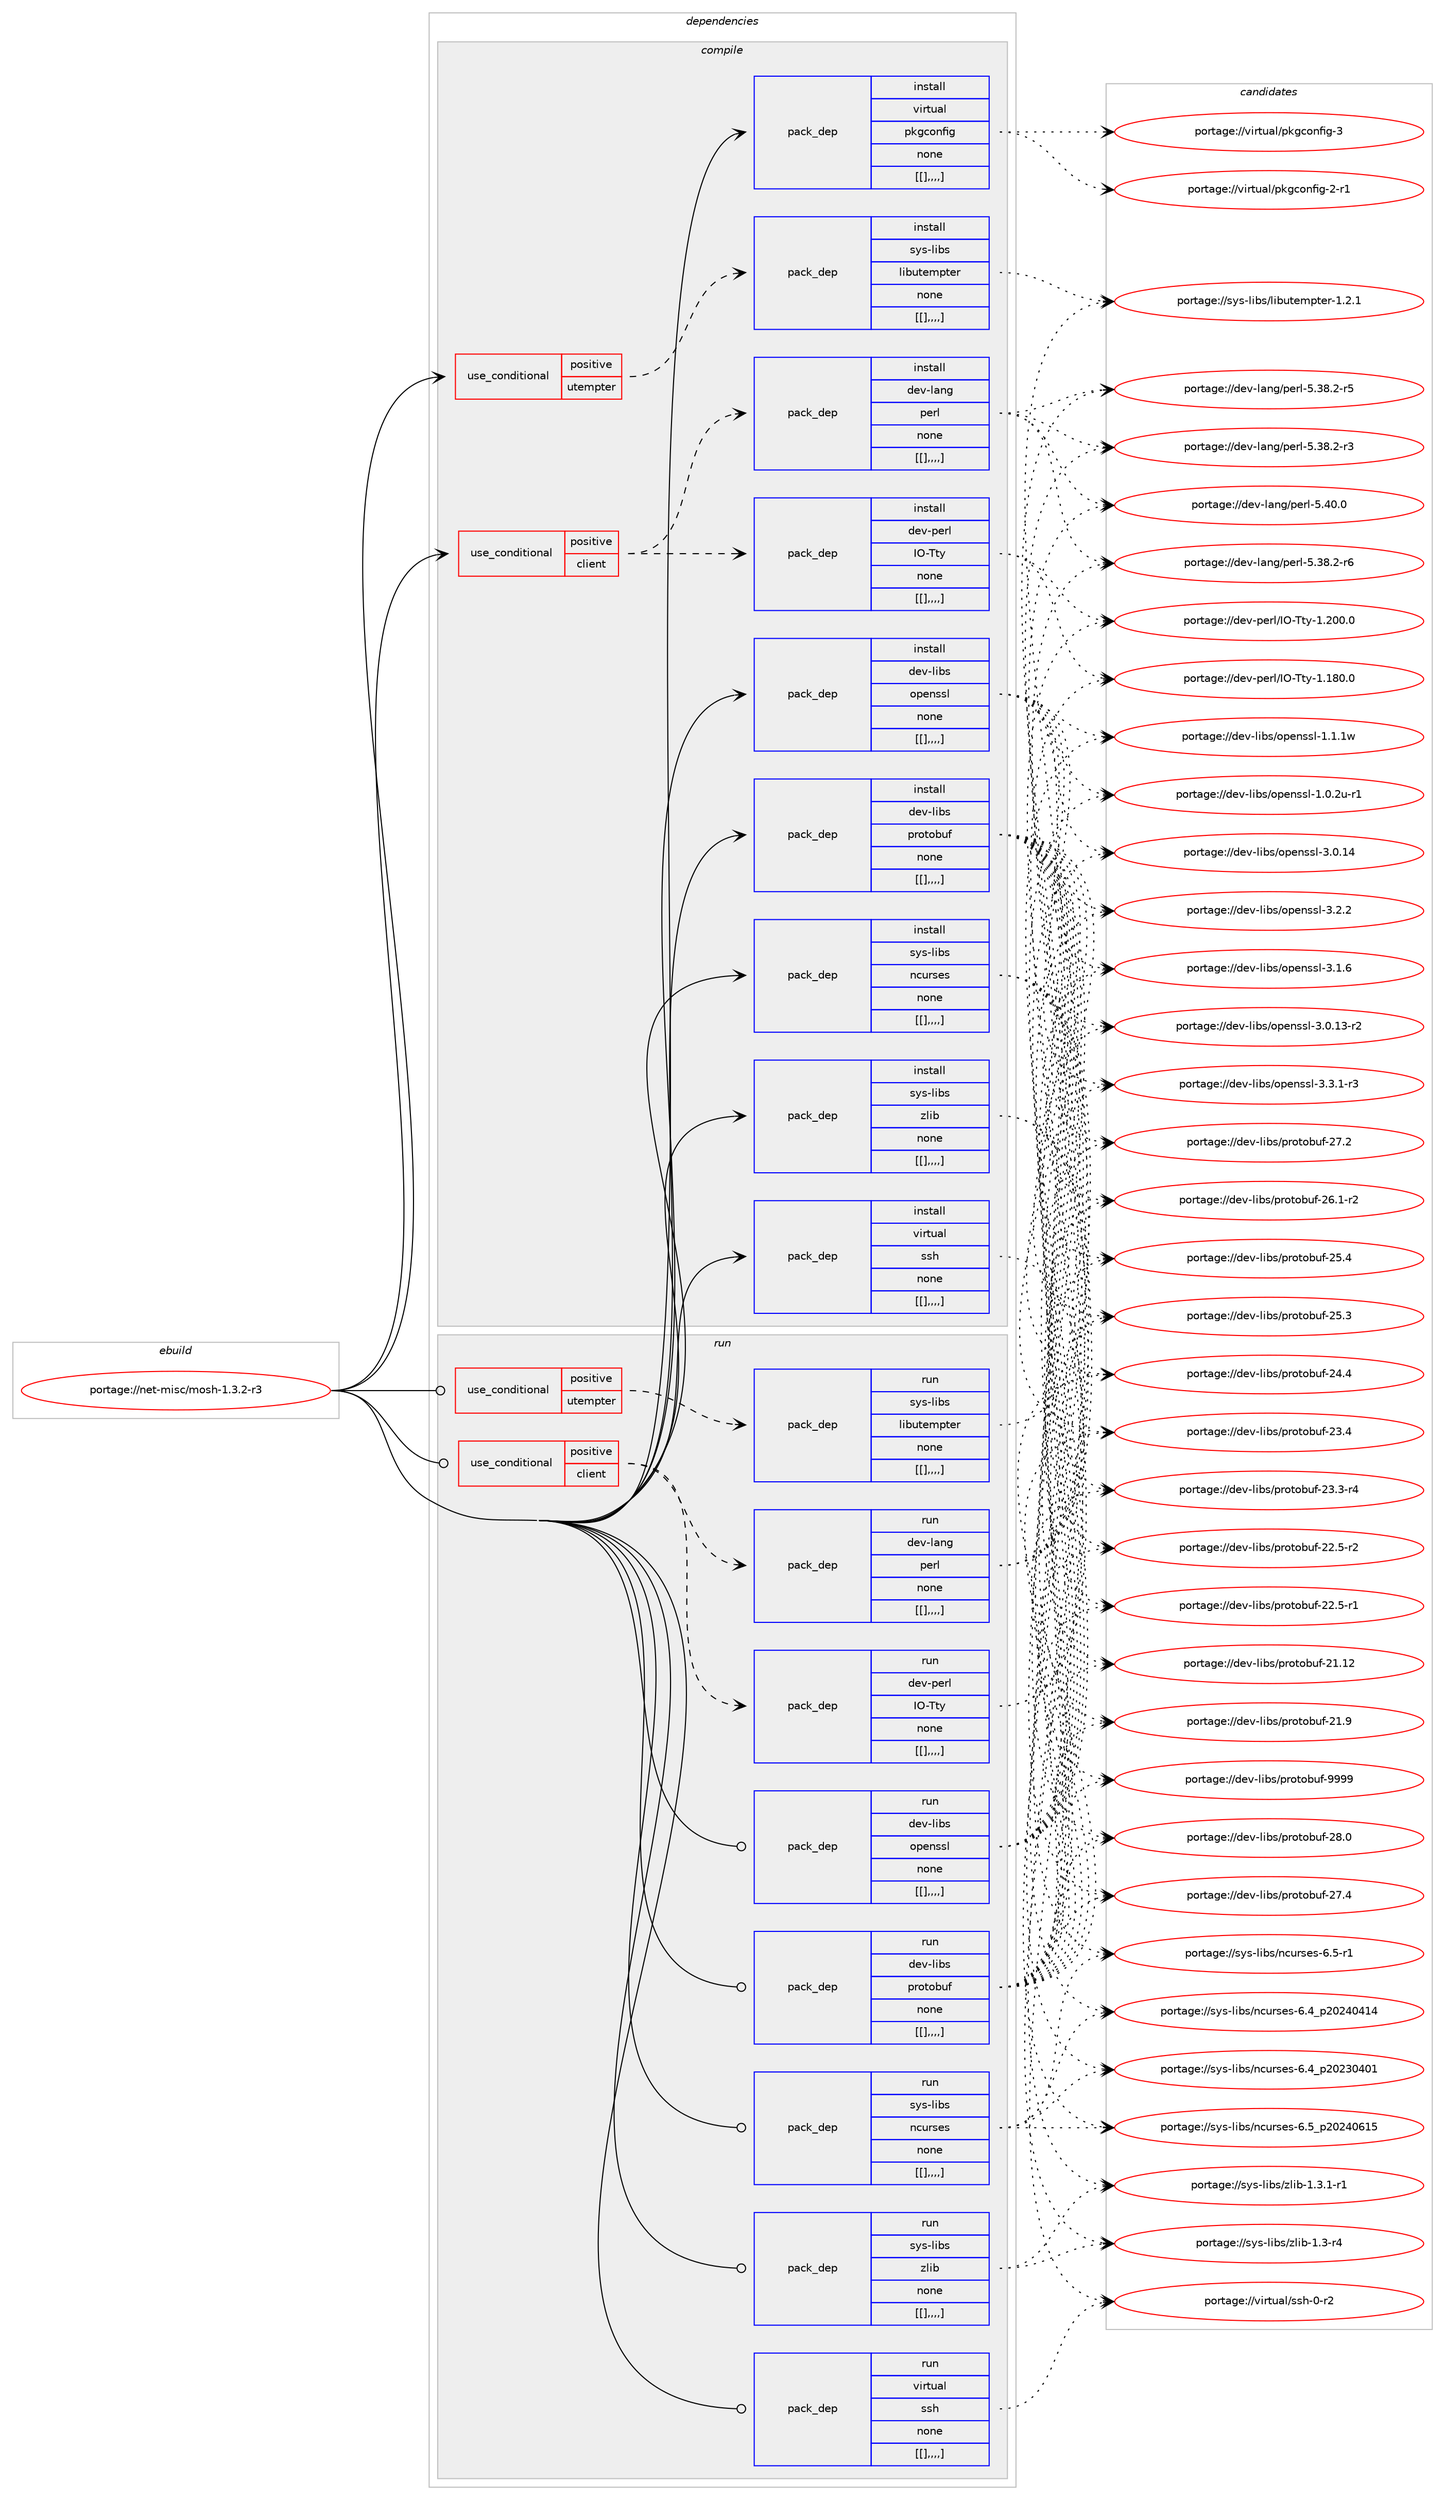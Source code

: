 digraph prolog {

# *************
# Graph options
# *************

newrank=true;
concentrate=true;
compound=true;
graph [rankdir=LR,fontname=Helvetica,fontsize=10,ranksep=1.5];#, ranksep=2.5, nodesep=0.2];
edge  [arrowhead=vee];
node  [fontname=Helvetica,fontsize=10];

# **********
# The ebuild
# **********

subgraph cluster_leftcol {
color=gray;
label=<<i>ebuild</i>>;
id [label="portage://net-misc/mosh-1.3.2-r3", color=red, width=4, href="../net-misc/mosh-1.3.2-r3.svg"];
}

# ****************
# The dependencies
# ****************

subgraph cluster_midcol {
color=gray;
label=<<i>dependencies</i>>;
subgraph cluster_compile {
fillcolor="#eeeeee";
style=filled;
label=<<i>compile</i>>;
subgraph cond101963 {
dependency389131 [label=<<TABLE BORDER="0" CELLBORDER="1" CELLSPACING="0" CELLPADDING="4"><TR><TD ROWSPAN="3" CELLPADDING="10">use_conditional</TD></TR><TR><TD>positive</TD></TR><TR><TD>client</TD></TR></TABLE>>, shape=none, color=red];
subgraph pack284337 {
dependency389132 [label=<<TABLE BORDER="0" CELLBORDER="1" CELLSPACING="0" CELLPADDING="4" WIDTH="220"><TR><TD ROWSPAN="6" CELLPADDING="30">pack_dep</TD></TR><TR><TD WIDTH="110">install</TD></TR><TR><TD>dev-lang</TD></TR><TR><TD>perl</TD></TR><TR><TD>none</TD></TR><TR><TD>[[],,,,]</TD></TR></TABLE>>, shape=none, color=blue];
}
dependency389131:e -> dependency389132:w [weight=20,style="dashed",arrowhead="vee"];
subgraph pack284338 {
dependency389133 [label=<<TABLE BORDER="0" CELLBORDER="1" CELLSPACING="0" CELLPADDING="4" WIDTH="220"><TR><TD ROWSPAN="6" CELLPADDING="30">pack_dep</TD></TR><TR><TD WIDTH="110">install</TD></TR><TR><TD>dev-perl</TD></TR><TR><TD>IO-Tty</TD></TR><TR><TD>none</TD></TR><TR><TD>[[],,,,]</TD></TR></TABLE>>, shape=none, color=blue];
}
dependency389131:e -> dependency389133:w [weight=20,style="dashed",arrowhead="vee"];
}
id:e -> dependency389131:w [weight=20,style="solid",arrowhead="vee"];
subgraph cond101964 {
dependency389134 [label=<<TABLE BORDER="0" CELLBORDER="1" CELLSPACING="0" CELLPADDING="4"><TR><TD ROWSPAN="3" CELLPADDING="10">use_conditional</TD></TR><TR><TD>positive</TD></TR><TR><TD>utempter</TD></TR></TABLE>>, shape=none, color=red];
subgraph pack284339 {
dependency389135 [label=<<TABLE BORDER="0" CELLBORDER="1" CELLSPACING="0" CELLPADDING="4" WIDTH="220"><TR><TD ROWSPAN="6" CELLPADDING="30">pack_dep</TD></TR><TR><TD WIDTH="110">install</TD></TR><TR><TD>sys-libs</TD></TR><TR><TD>libutempter</TD></TR><TR><TD>none</TD></TR><TR><TD>[[],,,,]</TD></TR></TABLE>>, shape=none, color=blue];
}
dependency389134:e -> dependency389135:w [weight=20,style="dashed",arrowhead="vee"];
}
id:e -> dependency389134:w [weight=20,style="solid",arrowhead="vee"];
subgraph pack284340 {
dependency389136 [label=<<TABLE BORDER="0" CELLBORDER="1" CELLSPACING="0" CELLPADDING="4" WIDTH="220"><TR><TD ROWSPAN="6" CELLPADDING="30">pack_dep</TD></TR><TR><TD WIDTH="110">install</TD></TR><TR><TD>dev-libs</TD></TR><TR><TD>openssl</TD></TR><TR><TD>none</TD></TR><TR><TD>[[],,,,]</TD></TR></TABLE>>, shape=none, color=blue];
}
id:e -> dependency389136:w [weight=20,style="solid",arrowhead="vee"];
subgraph pack284341 {
dependency389137 [label=<<TABLE BORDER="0" CELLBORDER="1" CELLSPACING="0" CELLPADDING="4" WIDTH="220"><TR><TD ROWSPAN="6" CELLPADDING="30">pack_dep</TD></TR><TR><TD WIDTH="110">install</TD></TR><TR><TD>dev-libs</TD></TR><TR><TD>protobuf</TD></TR><TR><TD>none</TD></TR><TR><TD>[[],,,,]</TD></TR></TABLE>>, shape=none, color=blue];
}
id:e -> dependency389137:w [weight=20,style="solid",arrowhead="vee"];
subgraph pack284342 {
dependency389138 [label=<<TABLE BORDER="0" CELLBORDER="1" CELLSPACING="0" CELLPADDING="4" WIDTH="220"><TR><TD ROWSPAN="6" CELLPADDING="30">pack_dep</TD></TR><TR><TD WIDTH="110">install</TD></TR><TR><TD>sys-libs</TD></TR><TR><TD>ncurses</TD></TR><TR><TD>none</TD></TR><TR><TD>[[],,,,]</TD></TR></TABLE>>, shape=none, color=blue];
}
id:e -> dependency389138:w [weight=20,style="solid",arrowhead="vee"];
subgraph pack284343 {
dependency389139 [label=<<TABLE BORDER="0" CELLBORDER="1" CELLSPACING="0" CELLPADDING="4" WIDTH="220"><TR><TD ROWSPAN="6" CELLPADDING="30">pack_dep</TD></TR><TR><TD WIDTH="110">install</TD></TR><TR><TD>sys-libs</TD></TR><TR><TD>zlib</TD></TR><TR><TD>none</TD></TR><TR><TD>[[],,,,]</TD></TR></TABLE>>, shape=none, color=blue];
}
id:e -> dependency389139:w [weight=20,style="solid",arrowhead="vee"];
subgraph pack284344 {
dependency389140 [label=<<TABLE BORDER="0" CELLBORDER="1" CELLSPACING="0" CELLPADDING="4" WIDTH="220"><TR><TD ROWSPAN="6" CELLPADDING="30">pack_dep</TD></TR><TR><TD WIDTH="110">install</TD></TR><TR><TD>virtual</TD></TR><TR><TD>pkgconfig</TD></TR><TR><TD>none</TD></TR><TR><TD>[[],,,,]</TD></TR></TABLE>>, shape=none, color=blue];
}
id:e -> dependency389140:w [weight=20,style="solid",arrowhead="vee"];
subgraph pack284345 {
dependency389141 [label=<<TABLE BORDER="0" CELLBORDER="1" CELLSPACING="0" CELLPADDING="4" WIDTH="220"><TR><TD ROWSPAN="6" CELLPADDING="30">pack_dep</TD></TR><TR><TD WIDTH="110">install</TD></TR><TR><TD>virtual</TD></TR><TR><TD>ssh</TD></TR><TR><TD>none</TD></TR><TR><TD>[[],,,,]</TD></TR></TABLE>>, shape=none, color=blue];
}
id:e -> dependency389141:w [weight=20,style="solid",arrowhead="vee"];
}
subgraph cluster_compileandrun {
fillcolor="#eeeeee";
style=filled;
label=<<i>compile and run</i>>;
}
subgraph cluster_run {
fillcolor="#eeeeee";
style=filled;
label=<<i>run</i>>;
subgraph cond101965 {
dependency389142 [label=<<TABLE BORDER="0" CELLBORDER="1" CELLSPACING="0" CELLPADDING="4"><TR><TD ROWSPAN="3" CELLPADDING="10">use_conditional</TD></TR><TR><TD>positive</TD></TR><TR><TD>client</TD></TR></TABLE>>, shape=none, color=red];
subgraph pack284346 {
dependency389143 [label=<<TABLE BORDER="0" CELLBORDER="1" CELLSPACING="0" CELLPADDING="4" WIDTH="220"><TR><TD ROWSPAN="6" CELLPADDING="30">pack_dep</TD></TR><TR><TD WIDTH="110">run</TD></TR><TR><TD>dev-lang</TD></TR><TR><TD>perl</TD></TR><TR><TD>none</TD></TR><TR><TD>[[],,,,]</TD></TR></TABLE>>, shape=none, color=blue];
}
dependency389142:e -> dependency389143:w [weight=20,style="dashed",arrowhead="vee"];
subgraph pack284347 {
dependency389144 [label=<<TABLE BORDER="0" CELLBORDER="1" CELLSPACING="0" CELLPADDING="4" WIDTH="220"><TR><TD ROWSPAN="6" CELLPADDING="30">pack_dep</TD></TR><TR><TD WIDTH="110">run</TD></TR><TR><TD>dev-perl</TD></TR><TR><TD>IO-Tty</TD></TR><TR><TD>none</TD></TR><TR><TD>[[],,,,]</TD></TR></TABLE>>, shape=none, color=blue];
}
dependency389142:e -> dependency389144:w [weight=20,style="dashed",arrowhead="vee"];
}
id:e -> dependency389142:w [weight=20,style="solid",arrowhead="odot"];
subgraph cond101966 {
dependency389145 [label=<<TABLE BORDER="0" CELLBORDER="1" CELLSPACING="0" CELLPADDING="4"><TR><TD ROWSPAN="3" CELLPADDING="10">use_conditional</TD></TR><TR><TD>positive</TD></TR><TR><TD>utempter</TD></TR></TABLE>>, shape=none, color=red];
subgraph pack284348 {
dependency389146 [label=<<TABLE BORDER="0" CELLBORDER="1" CELLSPACING="0" CELLPADDING="4" WIDTH="220"><TR><TD ROWSPAN="6" CELLPADDING="30">pack_dep</TD></TR><TR><TD WIDTH="110">run</TD></TR><TR><TD>sys-libs</TD></TR><TR><TD>libutempter</TD></TR><TR><TD>none</TD></TR><TR><TD>[[],,,,]</TD></TR></TABLE>>, shape=none, color=blue];
}
dependency389145:e -> dependency389146:w [weight=20,style="dashed",arrowhead="vee"];
}
id:e -> dependency389145:w [weight=20,style="solid",arrowhead="odot"];
subgraph pack284349 {
dependency389147 [label=<<TABLE BORDER="0" CELLBORDER="1" CELLSPACING="0" CELLPADDING="4" WIDTH="220"><TR><TD ROWSPAN="6" CELLPADDING="30">pack_dep</TD></TR><TR><TD WIDTH="110">run</TD></TR><TR><TD>dev-libs</TD></TR><TR><TD>openssl</TD></TR><TR><TD>none</TD></TR><TR><TD>[[],,,,]</TD></TR></TABLE>>, shape=none, color=blue];
}
id:e -> dependency389147:w [weight=20,style="solid",arrowhead="odot"];
subgraph pack284350 {
dependency389148 [label=<<TABLE BORDER="0" CELLBORDER="1" CELLSPACING="0" CELLPADDING="4" WIDTH="220"><TR><TD ROWSPAN="6" CELLPADDING="30">pack_dep</TD></TR><TR><TD WIDTH="110">run</TD></TR><TR><TD>dev-libs</TD></TR><TR><TD>protobuf</TD></TR><TR><TD>none</TD></TR><TR><TD>[[],,,,]</TD></TR></TABLE>>, shape=none, color=blue];
}
id:e -> dependency389148:w [weight=20,style="solid",arrowhead="odot"];
subgraph pack284351 {
dependency389149 [label=<<TABLE BORDER="0" CELLBORDER="1" CELLSPACING="0" CELLPADDING="4" WIDTH="220"><TR><TD ROWSPAN="6" CELLPADDING="30">pack_dep</TD></TR><TR><TD WIDTH="110">run</TD></TR><TR><TD>sys-libs</TD></TR><TR><TD>ncurses</TD></TR><TR><TD>none</TD></TR><TR><TD>[[],,,,]</TD></TR></TABLE>>, shape=none, color=blue];
}
id:e -> dependency389149:w [weight=20,style="solid",arrowhead="odot"];
subgraph pack284352 {
dependency389150 [label=<<TABLE BORDER="0" CELLBORDER="1" CELLSPACING="0" CELLPADDING="4" WIDTH="220"><TR><TD ROWSPAN="6" CELLPADDING="30">pack_dep</TD></TR><TR><TD WIDTH="110">run</TD></TR><TR><TD>sys-libs</TD></TR><TR><TD>zlib</TD></TR><TR><TD>none</TD></TR><TR><TD>[[],,,,]</TD></TR></TABLE>>, shape=none, color=blue];
}
id:e -> dependency389150:w [weight=20,style="solid",arrowhead="odot"];
subgraph pack284353 {
dependency389151 [label=<<TABLE BORDER="0" CELLBORDER="1" CELLSPACING="0" CELLPADDING="4" WIDTH="220"><TR><TD ROWSPAN="6" CELLPADDING="30">pack_dep</TD></TR><TR><TD WIDTH="110">run</TD></TR><TR><TD>virtual</TD></TR><TR><TD>ssh</TD></TR><TR><TD>none</TD></TR><TR><TD>[[],,,,]</TD></TR></TABLE>>, shape=none, color=blue];
}
id:e -> dependency389151:w [weight=20,style="solid",arrowhead="odot"];
}
}

# **************
# The candidates
# **************

subgraph cluster_choices {
rank=same;
color=gray;
label=<<i>candidates</i>>;

subgraph choice284337 {
color=black;
nodesep=1;
choice10010111845108971101034711210111410845534652484648 [label="portage://dev-lang/perl-5.40.0", color=red, width=4,href="../dev-lang/perl-5.40.0.svg"];
choice100101118451089711010347112101114108455346515646504511454 [label="portage://dev-lang/perl-5.38.2-r6", color=red, width=4,href="../dev-lang/perl-5.38.2-r6.svg"];
choice100101118451089711010347112101114108455346515646504511453 [label="portage://dev-lang/perl-5.38.2-r5", color=red, width=4,href="../dev-lang/perl-5.38.2-r5.svg"];
choice100101118451089711010347112101114108455346515646504511451 [label="portage://dev-lang/perl-5.38.2-r3", color=red, width=4,href="../dev-lang/perl-5.38.2-r3.svg"];
dependency389132:e -> choice10010111845108971101034711210111410845534652484648:w [style=dotted,weight="100"];
dependency389132:e -> choice100101118451089711010347112101114108455346515646504511454:w [style=dotted,weight="100"];
dependency389132:e -> choice100101118451089711010347112101114108455346515646504511453:w [style=dotted,weight="100"];
dependency389132:e -> choice100101118451089711010347112101114108455346515646504511451:w [style=dotted,weight="100"];
}
subgraph choice284338 {
color=black;
nodesep=1;
choice1001011184511210111410847737945841161214549465048484648 [label="portage://dev-perl/IO-Tty-1.200.0", color=red, width=4,href="../dev-perl/IO-Tty-1.200.0.svg"];
choice1001011184511210111410847737945841161214549464956484648 [label="portage://dev-perl/IO-Tty-1.180.0", color=red, width=4,href="../dev-perl/IO-Tty-1.180.0.svg"];
dependency389133:e -> choice1001011184511210111410847737945841161214549465048484648:w [style=dotted,weight="100"];
dependency389133:e -> choice1001011184511210111410847737945841161214549464956484648:w [style=dotted,weight="100"];
}
subgraph choice284339 {
color=black;
nodesep=1;
choice11512111545108105981154710810598117116101109112116101114454946504649 [label="portage://sys-libs/libutempter-1.2.1", color=red, width=4,href="../sys-libs/libutempter-1.2.1.svg"];
dependency389135:e -> choice11512111545108105981154710810598117116101109112116101114454946504649:w [style=dotted,weight="100"];
}
subgraph choice284340 {
color=black;
nodesep=1;
choice1001011184510810598115471111121011101151151084551465146494511451 [label="portage://dev-libs/openssl-3.3.1-r3", color=red, width=4,href="../dev-libs/openssl-3.3.1-r3.svg"];
choice100101118451081059811547111112101110115115108455146504650 [label="portage://dev-libs/openssl-3.2.2", color=red, width=4,href="../dev-libs/openssl-3.2.2.svg"];
choice100101118451081059811547111112101110115115108455146494654 [label="portage://dev-libs/openssl-3.1.6", color=red, width=4,href="../dev-libs/openssl-3.1.6.svg"];
choice10010111845108105981154711111210111011511510845514648464952 [label="portage://dev-libs/openssl-3.0.14", color=red, width=4,href="../dev-libs/openssl-3.0.14.svg"];
choice100101118451081059811547111112101110115115108455146484649514511450 [label="portage://dev-libs/openssl-3.0.13-r2", color=red, width=4,href="../dev-libs/openssl-3.0.13-r2.svg"];
choice100101118451081059811547111112101110115115108454946494649119 [label="portage://dev-libs/openssl-1.1.1w", color=red, width=4,href="../dev-libs/openssl-1.1.1w.svg"];
choice1001011184510810598115471111121011101151151084549464846501174511449 [label="portage://dev-libs/openssl-1.0.2u-r1", color=red, width=4,href="../dev-libs/openssl-1.0.2u-r1.svg"];
dependency389136:e -> choice1001011184510810598115471111121011101151151084551465146494511451:w [style=dotted,weight="100"];
dependency389136:e -> choice100101118451081059811547111112101110115115108455146504650:w [style=dotted,weight="100"];
dependency389136:e -> choice100101118451081059811547111112101110115115108455146494654:w [style=dotted,weight="100"];
dependency389136:e -> choice10010111845108105981154711111210111011511510845514648464952:w [style=dotted,weight="100"];
dependency389136:e -> choice100101118451081059811547111112101110115115108455146484649514511450:w [style=dotted,weight="100"];
dependency389136:e -> choice100101118451081059811547111112101110115115108454946494649119:w [style=dotted,weight="100"];
dependency389136:e -> choice1001011184510810598115471111121011101151151084549464846501174511449:w [style=dotted,weight="100"];
}
subgraph choice284341 {
color=black;
nodesep=1;
choice100101118451081059811547112114111116111981171024557575757 [label="portage://dev-libs/protobuf-9999", color=red, width=4,href="../dev-libs/protobuf-9999.svg"];
choice100101118451081059811547112114111116111981171024550564648 [label="portage://dev-libs/protobuf-28.0", color=red, width=4,href="../dev-libs/protobuf-28.0.svg"];
choice100101118451081059811547112114111116111981171024550554652 [label="portage://dev-libs/protobuf-27.4", color=red, width=4,href="../dev-libs/protobuf-27.4.svg"];
choice100101118451081059811547112114111116111981171024550554650 [label="portage://dev-libs/protobuf-27.2", color=red, width=4,href="../dev-libs/protobuf-27.2.svg"];
choice1001011184510810598115471121141111161119811710245505446494511450 [label="portage://dev-libs/protobuf-26.1-r2", color=red, width=4,href="../dev-libs/protobuf-26.1-r2.svg"];
choice100101118451081059811547112114111116111981171024550534652 [label="portage://dev-libs/protobuf-25.4", color=red, width=4,href="../dev-libs/protobuf-25.4.svg"];
choice100101118451081059811547112114111116111981171024550534651 [label="portage://dev-libs/protobuf-25.3", color=red, width=4,href="../dev-libs/protobuf-25.3.svg"];
choice100101118451081059811547112114111116111981171024550524652 [label="portage://dev-libs/protobuf-24.4", color=red, width=4,href="../dev-libs/protobuf-24.4.svg"];
choice100101118451081059811547112114111116111981171024550514652 [label="portage://dev-libs/protobuf-23.4", color=red, width=4,href="../dev-libs/protobuf-23.4.svg"];
choice1001011184510810598115471121141111161119811710245505146514511452 [label="portage://dev-libs/protobuf-23.3-r4", color=red, width=4,href="../dev-libs/protobuf-23.3-r4.svg"];
choice1001011184510810598115471121141111161119811710245505046534511450 [label="portage://dev-libs/protobuf-22.5-r2", color=red, width=4,href="../dev-libs/protobuf-22.5-r2.svg"];
choice1001011184510810598115471121141111161119811710245505046534511449 [label="portage://dev-libs/protobuf-22.5-r1", color=red, width=4,href="../dev-libs/protobuf-22.5-r1.svg"];
choice10010111845108105981154711211411111611198117102455049464950 [label="portage://dev-libs/protobuf-21.12", color=red, width=4,href="../dev-libs/protobuf-21.12.svg"];
choice100101118451081059811547112114111116111981171024550494657 [label="portage://dev-libs/protobuf-21.9", color=red, width=4,href="../dev-libs/protobuf-21.9.svg"];
dependency389137:e -> choice100101118451081059811547112114111116111981171024557575757:w [style=dotted,weight="100"];
dependency389137:e -> choice100101118451081059811547112114111116111981171024550564648:w [style=dotted,weight="100"];
dependency389137:e -> choice100101118451081059811547112114111116111981171024550554652:w [style=dotted,weight="100"];
dependency389137:e -> choice100101118451081059811547112114111116111981171024550554650:w [style=dotted,weight="100"];
dependency389137:e -> choice1001011184510810598115471121141111161119811710245505446494511450:w [style=dotted,weight="100"];
dependency389137:e -> choice100101118451081059811547112114111116111981171024550534652:w [style=dotted,weight="100"];
dependency389137:e -> choice100101118451081059811547112114111116111981171024550534651:w [style=dotted,weight="100"];
dependency389137:e -> choice100101118451081059811547112114111116111981171024550524652:w [style=dotted,weight="100"];
dependency389137:e -> choice100101118451081059811547112114111116111981171024550514652:w [style=dotted,weight="100"];
dependency389137:e -> choice1001011184510810598115471121141111161119811710245505146514511452:w [style=dotted,weight="100"];
dependency389137:e -> choice1001011184510810598115471121141111161119811710245505046534511450:w [style=dotted,weight="100"];
dependency389137:e -> choice1001011184510810598115471121141111161119811710245505046534511449:w [style=dotted,weight="100"];
dependency389137:e -> choice10010111845108105981154711211411111611198117102455049464950:w [style=dotted,weight="100"];
dependency389137:e -> choice100101118451081059811547112114111116111981171024550494657:w [style=dotted,weight="100"];
}
subgraph choice284342 {
color=black;
nodesep=1;
choice1151211154510810598115471109911711411510111545544653951125048505248544953 [label="portage://sys-libs/ncurses-6.5_p20240615", color=red, width=4,href="../sys-libs/ncurses-6.5_p20240615.svg"];
choice11512111545108105981154711099117114115101115455446534511449 [label="portage://sys-libs/ncurses-6.5-r1", color=red, width=4,href="../sys-libs/ncurses-6.5-r1.svg"];
choice1151211154510810598115471109911711411510111545544652951125048505248524952 [label="portage://sys-libs/ncurses-6.4_p20240414", color=red, width=4,href="../sys-libs/ncurses-6.4_p20240414.svg"];
choice1151211154510810598115471109911711411510111545544652951125048505148524849 [label="portage://sys-libs/ncurses-6.4_p20230401", color=red, width=4,href="../sys-libs/ncurses-6.4_p20230401.svg"];
dependency389138:e -> choice1151211154510810598115471109911711411510111545544653951125048505248544953:w [style=dotted,weight="100"];
dependency389138:e -> choice11512111545108105981154711099117114115101115455446534511449:w [style=dotted,weight="100"];
dependency389138:e -> choice1151211154510810598115471109911711411510111545544652951125048505248524952:w [style=dotted,weight="100"];
dependency389138:e -> choice1151211154510810598115471109911711411510111545544652951125048505148524849:w [style=dotted,weight="100"];
}
subgraph choice284343 {
color=black;
nodesep=1;
choice115121115451081059811547122108105984549465146494511449 [label="portage://sys-libs/zlib-1.3.1-r1", color=red, width=4,href="../sys-libs/zlib-1.3.1-r1.svg"];
choice11512111545108105981154712210810598454946514511452 [label="portage://sys-libs/zlib-1.3-r4", color=red, width=4,href="../sys-libs/zlib-1.3-r4.svg"];
dependency389139:e -> choice115121115451081059811547122108105984549465146494511449:w [style=dotted,weight="100"];
dependency389139:e -> choice11512111545108105981154712210810598454946514511452:w [style=dotted,weight="100"];
}
subgraph choice284344 {
color=black;
nodesep=1;
choice1181051141161179710847112107103991111101021051034551 [label="portage://virtual/pkgconfig-3", color=red, width=4,href="../virtual/pkgconfig-3.svg"];
choice11810511411611797108471121071039911111010210510345504511449 [label="portage://virtual/pkgconfig-2-r1", color=red, width=4,href="../virtual/pkgconfig-2-r1.svg"];
dependency389140:e -> choice1181051141161179710847112107103991111101021051034551:w [style=dotted,weight="100"];
dependency389140:e -> choice11810511411611797108471121071039911111010210510345504511449:w [style=dotted,weight="100"];
}
subgraph choice284345 {
color=black;
nodesep=1;
choice118105114116117971084711511510445484511450 [label="portage://virtual/ssh-0-r2", color=red, width=4,href="../virtual/ssh-0-r2.svg"];
dependency389141:e -> choice118105114116117971084711511510445484511450:w [style=dotted,weight="100"];
}
subgraph choice284346 {
color=black;
nodesep=1;
choice10010111845108971101034711210111410845534652484648 [label="portage://dev-lang/perl-5.40.0", color=red, width=4,href="../dev-lang/perl-5.40.0.svg"];
choice100101118451089711010347112101114108455346515646504511454 [label="portage://dev-lang/perl-5.38.2-r6", color=red, width=4,href="../dev-lang/perl-5.38.2-r6.svg"];
choice100101118451089711010347112101114108455346515646504511453 [label="portage://dev-lang/perl-5.38.2-r5", color=red, width=4,href="../dev-lang/perl-5.38.2-r5.svg"];
choice100101118451089711010347112101114108455346515646504511451 [label="portage://dev-lang/perl-5.38.2-r3", color=red, width=4,href="../dev-lang/perl-5.38.2-r3.svg"];
dependency389143:e -> choice10010111845108971101034711210111410845534652484648:w [style=dotted,weight="100"];
dependency389143:e -> choice100101118451089711010347112101114108455346515646504511454:w [style=dotted,weight="100"];
dependency389143:e -> choice100101118451089711010347112101114108455346515646504511453:w [style=dotted,weight="100"];
dependency389143:e -> choice100101118451089711010347112101114108455346515646504511451:w [style=dotted,weight="100"];
}
subgraph choice284347 {
color=black;
nodesep=1;
choice1001011184511210111410847737945841161214549465048484648 [label="portage://dev-perl/IO-Tty-1.200.0", color=red, width=4,href="../dev-perl/IO-Tty-1.200.0.svg"];
choice1001011184511210111410847737945841161214549464956484648 [label="portage://dev-perl/IO-Tty-1.180.0", color=red, width=4,href="../dev-perl/IO-Tty-1.180.0.svg"];
dependency389144:e -> choice1001011184511210111410847737945841161214549465048484648:w [style=dotted,weight="100"];
dependency389144:e -> choice1001011184511210111410847737945841161214549464956484648:w [style=dotted,weight="100"];
}
subgraph choice284348 {
color=black;
nodesep=1;
choice11512111545108105981154710810598117116101109112116101114454946504649 [label="portage://sys-libs/libutempter-1.2.1", color=red, width=4,href="../sys-libs/libutempter-1.2.1.svg"];
dependency389146:e -> choice11512111545108105981154710810598117116101109112116101114454946504649:w [style=dotted,weight="100"];
}
subgraph choice284349 {
color=black;
nodesep=1;
choice1001011184510810598115471111121011101151151084551465146494511451 [label="portage://dev-libs/openssl-3.3.1-r3", color=red, width=4,href="../dev-libs/openssl-3.3.1-r3.svg"];
choice100101118451081059811547111112101110115115108455146504650 [label="portage://dev-libs/openssl-3.2.2", color=red, width=4,href="../dev-libs/openssl-3.2.2.svg"];
choice100101118451081059811547111112101110115115108455146494654 [label="portage://dev-libs/openssl-3.1.6", color=red, width=4,href="../dev-libs/openssl-3.1.6.svg"];
choice10010111845108105981154711111210111011511510845514648464952 [label="portage://dev-libs/openssl-3.0.14", color=red, width=4,href="../dev-libs/openssl-3.0.14.svg"];
choice100101118451081059811547111112101110115115108455146484649514511450 [label="portage://dev-libs/openssl-3.0.13-r2", color=red, width=4,href="../dev-libs/openssl-3.0.13-r2.svg"];
choice100101118451081059811547111112101110115115108454946494649119 [label="portage://dev-libs/openssl-1.1.1w", color=red, width=4,href="../dev-libs/openssl-1.1.1w.svg"];
choice1001011184510810598115471111121011101151151084549464846501174511449 [label="portage://dev-libs/openssl-1.0.2u-r1", color=red, width=4,href="../dev-libs/openssl-1.0.2u-r1.svg"];
dependency389147:e -> choice1001011184510810598115471111121011101151151084551465146494511451:w [style=dotted,weight="100"];
dependency389147:e -> choice100101118451081059811547111112101110115115108455146504650:w [style=dotted,weight="100"];
dependency389147:e -> choice100101118451081059811547111112101110115115108455146494654:w [style=dotted,weight="100"];
dependency389147:e -> choice10010111845108105981154711111210111011511510845514648464952:w [style=dotted,weight="100"];
dependency389147:e -> choice100101118451081059811547111112101110115115108455146484649514511450:w [style=dotted,weight="100"];
dependency389147:e -> choice100101118451081059811547111112101110115115108454946494649119:w [style=dotted,weight="100"];
dependency389147:e -> choice1001011184510810598115471111121011101151151084549464846501174511449:w [style=dotted,weight="100"];
}
subgraph choice284350 {
color=black;
nodesep=1;
choice100101118451081059811547112114111116111981171024557575757 [label="portage://dev-libs/protobuf-9999", color=red, width=4,href="../dev-libs/protobuf-9999.svg"];
choice100101118451081059811547112114111116111981171024550564648 [label="portage://dev-libs/protobuf-28.0", color=red, width=4,href="../dev-libs/protobuf-28.0.svg"];
choice100101118451081059811547112114111116111981171024550554652 [label="portage://dev-libs/protobuf-27.4", color=red, width=4,href="../dev-libs/protobuf-27.4.svg"];
choice100101118451081059811547112114111116111981171024550554650 [label="portage://dev-libs/protobuf-27.2", color=red, width=4,href="../dev-libs/protobuf-27.2.svg"];
choice1001011184510810598115471121141111161119811710245505446494511450 [label="portage://dev-libs/protobuf-26.1-r2", color=red, width=4,href="../dev-libs/protobuf-26.1-r2.svg"];
choice100101118451081059811547112114111116111981171024550534652 [label="portage://dev-libs/protobuf-25.4", color=red, width=4,href="../dev-libs/protobuf-25.4.svg"];
choice100101118451081059811547112114111116111981171024550534651 [label="portage://dev-libs/protobuf-25.3", color=red, width=4,href="../dev-libs/protobuf-25.3.svg"];
choice100101118451081059811547112114111116111981171024550524652 [label="portage://dev-libs/protobuf-24.4", color=red, width=4,href="../dev-libs/protobuf-24.4.svg"];
choice100101118451081059811547112114111116111981171024550514652 [label="portage://dev-libs/protobuf-23.4", color=red, width=4,href="../dev-libs/protobuf-23.4.svg"];
choice1001011184510810598115471121141111161119811710245505146514511452 [label="portage://dev-libs/protobuf-23.3-r4", color=red, width=4,href="../dev-libs/protobuf-23.3-r4.svg"];
choice1001011184510810598115471121141111161119811710245505046534511450 [label="portage://dev-libs/protobuf-22.5-r2", color=red, width=4,href="../dev-libs/protobuf-22.5-r2.svg"];
choice1001011184510810598115471121141111161119811710245505046534511449 [label="portage://dev-libs/protobuf-22.5-r1", color=red, width=4,href="../dev-libs/protobuf-22.5-r1.svg"];
choice10010111845108105981154711211411111611198117102455049464950 [label="portage://dev-libs/protobuf-21.12", color=red, width=4,href="../dev-libs/protobuf-21.12.svg"];
choice100101118451081059811547112114111116111981171024550494657 [label="portage://dev-libs/protobuf-21.9", color=red, width=4,href="../dev-libs/protobuf-21.9.svg"];
dependency389148:e -> choice100101118451081059811547112114111116111981171024557575757:w [style=dotted,weight="100"];
dependency389148:e -> choice100101118451081059811547112114111116111981171024550564648:w [style=dotted,weight="100"];
dependency389148:e -> choice100101118451081059811547112114111116111981171024550554652:w [style=dotted,weight="100"];
dependency389148:e -> choice100101118451081059811547112114111116111981171024550554650:w [style=dotted,weight="100"];
dependency389148:e -> choice1001011184510810598115471121141111161119811710245505446494511450:w [style=dotted,weight="100"];
dependency389148:e -> choice100101118451081059811547112114111116111981171024550534652:w [style=dotted,weight="100"];
dependency389148:e -> choice100101118451081059811547112114111116111981171024550534651:w [style=dotted,weight="100"];
dependency389148:e -> choice100101118451081059811547112114111116111981171024550524652:w [style=dotted,weight="100"];
dependency389148:e -> choice100101118451081059811547112114111116111981171024550514652:w [style=dotted,weight="100"];
dependency389148:e -> choice1001011184510810598115471121141111161119811710245505146514511452:w [style=dotted,weight="100"];
dependency389148:e -> choice1001011184510810598115471121141111161119811710245505046534511450:w [style=dotted,weight="100"];
dependency389148:e -> choice1001011184510810598115471121141111161119811710245505046534511449:w [style=dotted,weight="100"];
dependency389148:e -> choice10010111845108105981154711211411111611198117102455049464950:w [style=dotted,weight="100"];
dependency389148:e -> choice100101118451081059811547112114111116111981171024550494657:w [style=dotted,weight="100"];
}
subgraph choice284351 {
color=black;
nodesep=1;
choice1151211154510810598115471109911711411510111545544653951125048505248544953 [label="portage://sys-libs/ncurses-6.5_p20240615", color=red, width=4,href="../sys-libs/ncurses-6.5_p20240615.svg"];
choice11512111545108105981154711099117114115101115455446534511449 [label="portage://sys-libs/ncurses-6.5-r1", color=red, width=4,href="../sys-libs/ncurses-6.5-r1.svg"];
choice1151211154510810598115471109911711411510111545544652951125048505248524952 [label="portage://sys-libs/ncurses-6.4_p20240414", color=red, width=4,href="../sys-libs/ncurses-6.4_p20240414.svg"];
choice1151211154510810598115471109911711411510111545544652951125048505148524849 [label="portage://sys-libs/ncurses-6.4_p20230401", color=red, width=4,href="../sys-libs/ncurses-6.4_p20230401.svg"];
dependency389149:e -> choice1151211154510810598115471109911711411510111545544653951125048505248544953:w [style=dotted,weight="100"];
dependency389149:e -> choice11512111545108105981154711099117114115101115455446534511449:w [style=dotted,weight="100"];
dependency389149:e -> choice1151211154510810598115471109911711411510111545544652951125048505248524952:w [style=dotted,weight="100"];
dependency389149:e -> choice1151211154510810598115471109911711411510111545544652951125048505148524849:w [style=dotted,weight="100"];
}
subgraph choice284352 {
color=black;
nodesep=1;
choice115121115451081059811547122108105984549465146494511449 [label="portage://sys-libs/zlib-1.3.1-r1", color=red, width=4,href="../sys-libs/zlib-1.3.1-r1.svg"];
choice11512111545108105981154712210810598454946514511452 [label="portage://sys-libs/zlib-1.3-r4", color=red, width=4,href="../sys-libs/zlib-1.3-r4.svg"];
dependency389150:e -> choice115121115451081059811547122108105984549465146494511449:w [style=dotted,weight="100"];
dependency389150:e -> choice11512111545108105981154712210810598454946514511452:w [style=dotted,weight="100"];
}
subgraph choice284353 {
color=black;
nodesep=1;
choice118105114116117971084711511510445484511450 [label="portage://virtual/ssh-0-r2", color=red, width=4,href="../virtual/ssh-0-r2.svg"];
dependency389151:e -> choice118105114116117971084711511510445484511450:w [style=dotted,weight="100"];
}
}

}
